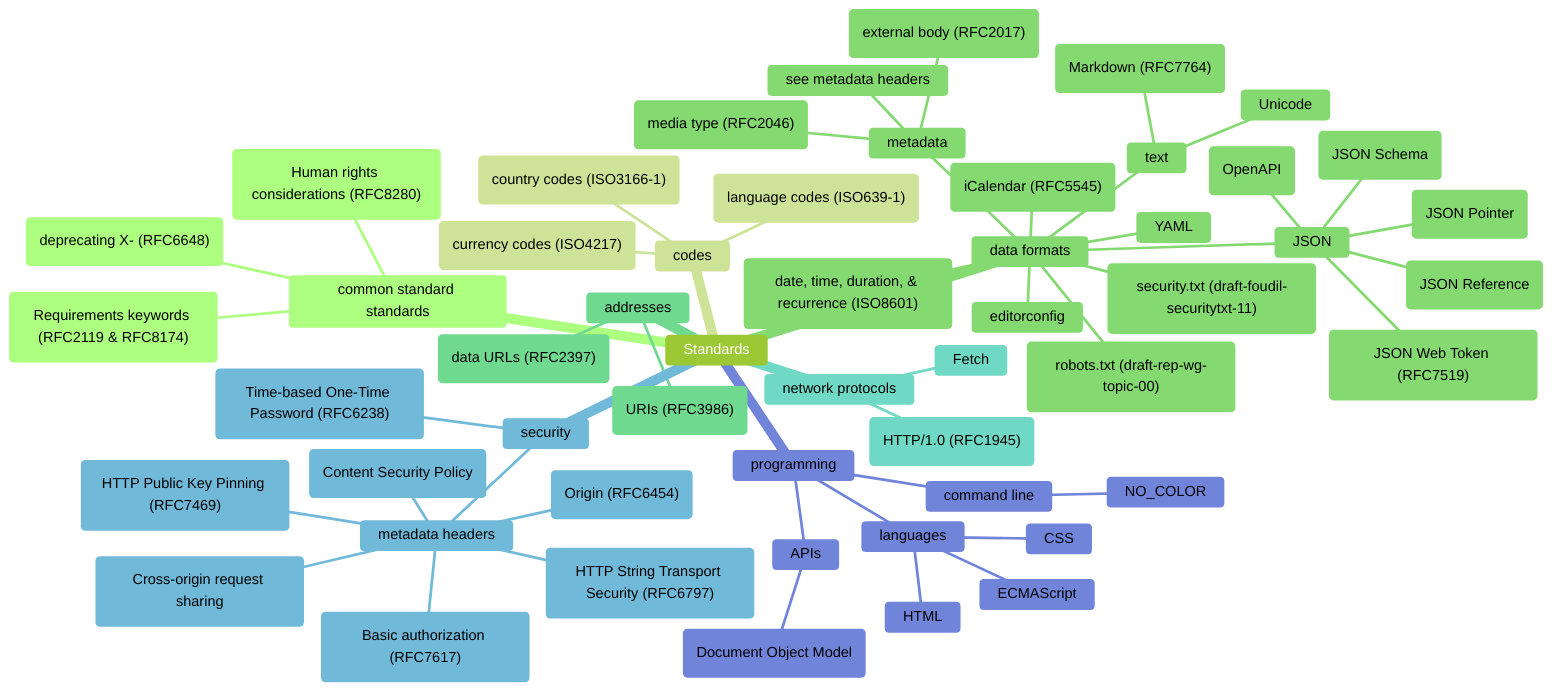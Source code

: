 %%{init: {'theme': 'forest', 'timeline': {'disableMulticolor': true}}}%%
mindmap
Standards
    common standard standards
        humans("Human rights considerations (RFC8280)")
        requirements("Requirements keywords (RFC2119 & RFC8174)")
        nox("deprecating X- (RFC6648)")
    codes
        countries("country codes (ISO3166-1)")
        languages("language codes (ISO639-1)")
        currencies("currency codes (ISO4217)")
    data formats
        metadata
            type("media type (RFC2046)")
            external("external body (RFC2017)")
            see metadata headers
        time("date, time, duration, & recurrence (ISO8601)")
        ical("iCalendar (RFC5545)")
        YAML
        JSON
            jsonptr("JSON Pointer")
            jsonref("JSON Reference")
            jwt("JSON Web Token (RFC7519)")
            jsonschema("JSON Schema")
            openapi("OpenAPI")
        robots("robots.txt (draft-rep-wg-topic-00)")
        sectxt("security.txt (draft-foudil-securitytxt-11)")
        editorconfig
        text
            Unicode
            markdown("Markdown (RFC7764)")
    addresses
        uri("URIs (RFC3986)")
        dataurl("data URLs (RFC2397)")
    network protocols
        http("HTTP/1.0 (RFC1945)")
        Fetch
    security
        totp("Time-based One-Time Password (RFC6238)")
        metadata headers
            basicauth("Basic authorization (RFC7617)")
            origin("Origin (RFC6454)")
            hsts("HTTP String Transport Security (RFC6797)")
            hpkp("HTTP Public Key Pinning (RFC7469)")
            cors("Cross-origin request sharing")
            csp("Content Security Policy")
    programming
        command line
            NO_COLOR
        languages
            HTML
            CSS
            ECMAScript
        APIs
            dom("Document Object Model")